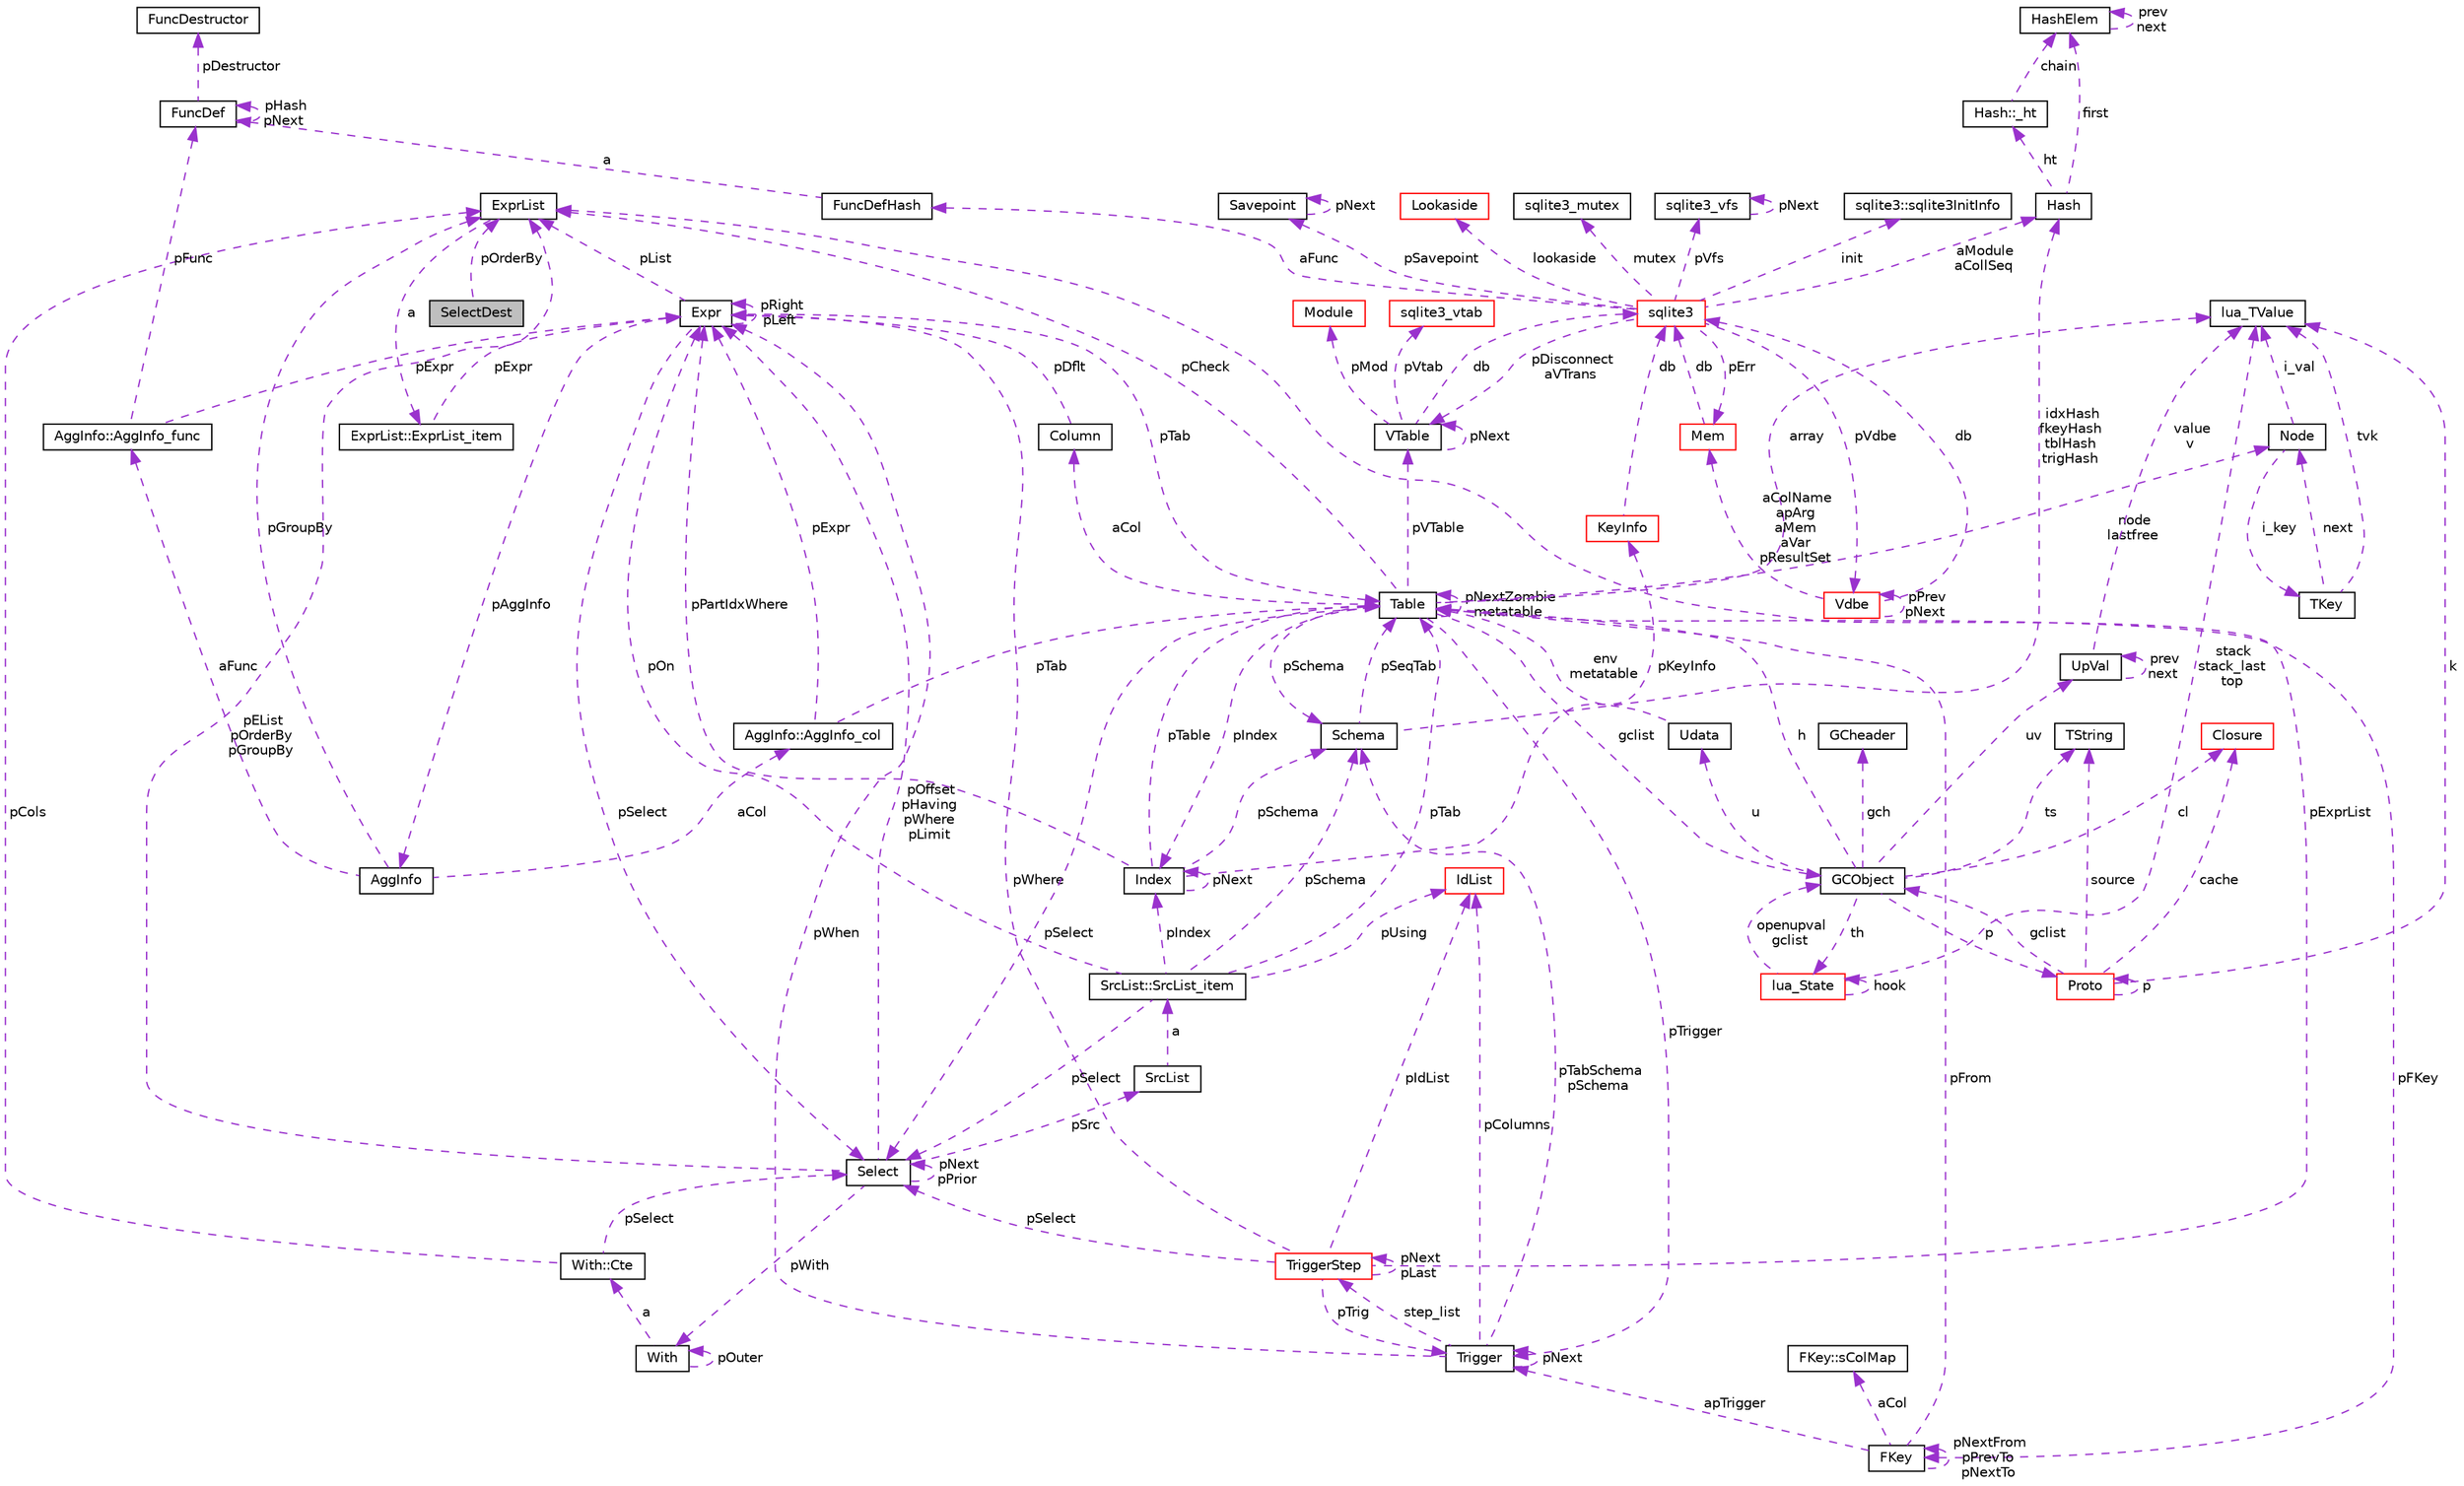 digraph "SelectDest"
{
  edge [fontname="Helvetica",fontsize="10",labelfontname="Helvetica",labelfontsize="10"];
  node [fontname="Helvetica",fontsize="10",shape=record];
  Node1 [label="SelectDest",height=0.2,width=0.4,color="black", fillcolor="grey75", style="filled", fontcolor="black"];
  Node2 -> Node1 [dir="back",color="darkorchid3",fontsize="10",style="dashed",label=" pOrderBy" ];
  Node2 [label="ExprList",height=0.2,width=0.4,color="black", fillcolor="white", style="filled",URL="$struct_expr_list.html"];
  Node3 -> Node2 [dir="back",color="darkorchid3",fontsize="10",style="dashed",label=" a" ];
  Node3 [label="ExprList::ExprList_item",height=0.2,width=0.4,color="black", fillcolor="white", style="filled",URL="$struct_expr_list_1_1_expr_list__item.html"];
  Node4 -> Node3 [dir="back",color="darkorchid3",fontsize="10",style="dashed",label=" pExpr" ];
  Node4 [label="Expr",height=0.2,width=0.4,color="black", fillcolor="white", style="filled",URL="$struct_expr.html"];
  Node5 -> Node4 [dir="back",color="darkorchid3",fontsize="10",style="dashed",label=" pAggInfo" ];
  Node5 [label="AggInfo",height=0.2,width=0.4,color="black", fillcolor="white", style="filled",URL="$struct_agg_info.html"];
  Node6 -> Node5 [dir="back",color="darkorchid3",fontsize="10",style="dashed",label=" aCol" ];
  Node6 [label="AggInfo::AggInfo_col",height=0.2,width=0.4,color="black", fillcolor="white", style="filled",URL="$struct_agg_info_1_1_agg_info__col.html"];
  Node4 -> Node6 [dir="back",color="darkorchid3",fontsize="10",style="dashed",label=" pExpr" ];
  Node7 -> Node6 [dir="back",color="darkorchid3",fontsize="10",style="dashed",label=" pTab" ];
  Node7 [label="Table",height=0.2,width=0.4,color="black", fillcolor="white", style="filled",URL="$struct_table.html"];
  Node8 -> Node7 [dir="back",color="darkorchid3",fontsize="10",style="dashed",label=" node\nlastfree" ];
  Node8 [label="Node",height=0.2,width=0.4,color="black", fillcolor="white", style="filled",URL="$struct_node.html"];
  Node9 -> Node8 [dir="back",color="darkorchid3",fontsize="10",style="dashed",label=" i_val" ];
  Node9 [label="lua_TValue",height=0.2,width=0.4,color="black", fillcolor="white", style="filled",URL="$structlua___t_value.html"];
  Node10 -> Node8 [dir="back",color="darkorchid3",fontsize="10",style="dashed",label=" i_key" ];
  Node10 [label="TKey",height=0.2,width=0.4,color="black", fillcolor="white", style="filled",URL="$union_t_key.html"];
  Node8 -> Node10 [dir="back",color="darkorchid3",fontsize="10",style="dashed",label=" next" ];
  Node9 -> Node10 [dir="back",color="darkorchid3",fontsize="10",style="dashed",label=" tvk" ];
  Node11 -> Node7 [dir="back",color="darkorchid3",fontsize="10",style="dashed",label=" pSchema" ];
  Node11 [label="Schema",height=0.2,width=0.4,color="black", fillcolor="white", style="filled",URL="$struct_schema.html"];
  Node7 -> Node11 [dir="back",color="darkorchid3",fontsize="10",style="dashed",label=" pSeqTab" ];
  Node12 -> Node11 [dir="back",color="darkorchid3",fontsize="10",style="dashed",label=" idxHash\nfkeyHash\ntblHash\ntrigHash" ];
  Node12 [label="Hash",height=0.2,width=0.4,color="black", fillcolor="white", style="filled",URL="$struct_hash.html"];
  Node13 -> Node12 [dir="back",color="darkorchid3",fontsize="10",style="dashed",label=" ht" ];
  Node13 [label="Hash::_ht",height=0.2,width=0.4,color="black", fillcolor="white", style="filled",URL="$struct_hash_1_1__ht.html"];
  Node14 -> Node13 [dir="back",color="darkorchid3",fontsize="10",style="dashed",label=" chain" ];
  Node14 [label="HashElem",height=0.2,width=0.4,color="black", fillcolor="white", style="filled",URL="$struct_hash_elem.html"];
  Node14 -> Node14 [dir="back",color="darkorchid3",fontsize="10",style="dashed",label=" prev\nnext" ];
  Node14 -> Node12 [dir="back",color="darkorchid3",fontsize="10",style="dashed",label=" first" ];
  Node9 -> Node7 [dir="back",color="darkorchid3",fontsize="10",style="dashed",label=" array" ];
  Node15 -> Node7 [dir="back",color="darkorchid3",fontsize="10",style="dashed",label=" aCol" ];
  Node15 [label="Column",height=0.2,width=0.4,color="black", fillcolor="white", style="filled",URL="$struct_column.html"];
  Node4 -> Node15 [dir="back",color="darkorchid3",fontsize="10",style="dashed",label=" pDflt" ];
  Node16 -> Node7 [dir="back",color="darkorchid3",fontsize="10",style="dashed",label=" pFKey" ];
  Node16 [label="FKey",height=0.2,width=0.4,color="black", fillcolor="white", style="filled",URL="$struct_f_key.html"];
  Node17 -> Node16 [dir="back",color="darkorchid3",fontsize="10",style="dashed",label=" aCol" ];
  Node17 [label="FKey::sColMap",height=0.2,width=0.4,color="black", fillcolor="white", style="filled",URL="$struct_f_key_1_1s_col_map.html"];
  Node16 -> Node16 [dir="back",color="darkorchid3",fontsize="10",style="dashed",label=" pNextFrom\npPrevTo\npNextTo" ];
  Node7 -> Node16 [dir="back",color="darkorchid3",fontsize="10",style="dashed",label=" pFrom" ];
  Node18 -> Node16 [dir="back",color="darkorchid3",fontsize="10",style="dashed",label=" apTrigger" ];
  Node18 [label="Trigger",height=0.2,width=0.4,color="black", fillcolor="white", style="filled",URL="$struct_trigger.html"];
  Node19 -> Node18 [dir="back",color="darkorchid3",fontsize="10",style="dashed",label=" step_list" ];
  Node19 [label="TriggerStep",height=0.2,width=0.4,color="red", fillcolor="white", style="filled",URL="$struct_trigger_step.html"];
  Node19 -> Node19 [dir="back",color="darkorchid3",fontsize="10",style="dashed",label=" pNext\npLast" ];
  Node4 -> Node19 [dir="back",color="darkorchid3",fontsize="10",style="dashed",label=" pWhere" ];
  Node20 -> Node19 [dir="back",color="darkorchid3",fontsize="10",style="dashed",label=" pIdList" ];
  Node20 [label="IdList",height=0.2,width=0.4,color="red", fillcolor="white", style="filled",URL="$struct_id_list.html"];
  Node21 -> Node19 [dir="back",color="darkorchid3",fontsize="10",style="dashed",label=" pSelect" ];
  Node21 [label="Select",height=0.2,width=0.4,color="black", fillcolor="white", style="filled",URL="$struct_select.html"];
  Node4 -> Node21 [dir="back",color="darkorchid3",fontsize="10",style="dashed",label=" pOffset\npHaving\npWhere\npLimit" ];
  Node22 -> Node21 [dir="back",color="darkorchid3",fontsize="10",style="dashed",label=" pWith" ];
  Node22 [label="With",height=0.2,width=0.4,color="black", fillcolor="white", style="filled",URL="$struct_with.html"];
  Node23 -> Node22 [dir="back",color="darkorchid3",fontsize="10",style="dashed",label=" a" ];
  Node23 [label="With::Cte",height=0.2,width=0.4,color="black", fillcolor="white", style="filled",URL="$struct_with_1_1_cte.html"];
  Node21 -> Node23 [dir="back",color="darkorchid3",fontsize="10",style="dashed",label=" pSelect" ];
  Node2 -> Node23 [dir="back",color="darkorchid3",fontsize="10",style="dashed",label=" pCols" ];
  Node22 -> Node22 [dir="back",color="darkorchid3",fontsize="10",style="dashed",label=" pOuter" ];
  Node21 -> Node21 [dir="back",color="darkorchid3",fontsize="10",style="dashed",label=" pNext\npPrior" ];
  Node24 -> Node21 [dir="back",color="darkorchid3",fontsize="10",style="dashed",label=" pSrc" ];
  Node24 [label="SrcList",height=0.2,width=0.4,color="black", fillcolor="white", style="filled",URL="$struct_src_list.html"];
  Node25 -> Node24 [dir="back",color="darkorchid3",fontsize="10",style="dashed",label=" a" ];
  Node25 [label="SrcList::SrcList_item",height=0.2,width=0.4,color="black", fillcolor="white", style="filled",URL="$struct_src_list_1_1_src_list__item.html"];
  Node11 -> Node25 [dir="back",color="darkorchid3",fontsize="10",style="dashed",label=" pSchema" ];
  Node4 -> Node25 [dir="back",color="darkorchid3",fontsize="10",style="dashed",label=" pOn" ];
  Node20 -> Node25 [dir="back",color="darkorchid3",fontsize="10",style="dashed",label=" pUsing" ];
  Node7 -> Node25 [dir="back",color="darkorchid3",fontsize="10",style="dashed",label=" pTab" ];
  Node21 -> Node25 [dir="back",color="darkorchid3",fontsize="10",style="dashed",label=" pSelect" ];
  Node26 -> Node25 [dir="back",color="darkorchid3",fontsize="10",style="dashed",label=" pIndex" ];
  Node26 [label="Index",height=0.2,width=0.4,color="black", fillcolor="white", style="filled",URL="$struct_index.html"];
  Node11 -> Node26 [dir="back",color="darkorchid3",fontsize="10",style="dashed",label=" pSchema" ];
  Node4 -> Node26 [dir="back",color="darkorchid3",fontsize="10",style="dashed",label=" pPartIdxWhere" ];
  Node7 -> Node26 [dir="back",color="darkorchid3",fontsize="10",style="dashed",label=" pTable" ];
  Node27 -> Node26 [dir="back",color="darkorchid3",fontsize="10",style="dashed",label=" pKeyInfo" ];
  Node27 [label="KeyInfo",height=0.2,width=0.4,color="red", fillcolor="white", style="filled",URL="$struct_key_info.html"];
  Node28 -> Node27 [dir="back",color="darkorchid3",fontsize="10",style="dashed",label=" db" ];
  Node28 [label="sqlite3",height=0.2,width=0.4,color="red", fillcolor="white", style="filled",URL="$structsqlite3.html"];
  Node29 -> Node28 [dir="back",color="darkorchid3",fontsize="10",style="dashed",label=" pErr" ];
  Node29 [label="Mem",height=0.2,width=0.4,color="red", fillcolor="white", style="filled",URL="$struct_mem.html"];
  Node28 -> Node29 [dir="back",color="darkorchid3",fontsize="10",style="dashed",label=" db" ];
  Node30 -> Node28 [dir="back",color="darkorchid3",fontsize="10",style="dashed",label=" pVdbe" ];
  Node30 [label="Vdbe",height=0.2,width=0.4,color="red", fillcolor="white", style="filled",URL="$struct_vdbe.html"];
  Node30 -> Node30 [dir="back",color="darkorchid3",fontsize="10",style="dashed",label=" pPrev\npNext" ];
  Node29 -> Node30 [dir="back",color="darkorchid3",fontsize="10",style="dashed",label=" aColName\napArg\naMem\naVar\npResultSet" ];
  Node28 -> Node30 [dir="back",color="darkorchid3",fontsize="10",style="dashed",label=" db" ];
  Node31 -> Node28 [dir="back",color="darkorchid3",fontsize="10",style="dashed",label=" pSavepoint" ];
  Node31 [label="Savepoint",height=0.2,width=0.4,color="black", fillcolor="white", style="filled",URL="$struct_savepoint.html"];
  Node31 -> Node31 [dir="back",color="darkorchid3",fontsize="10",style="dashed",label=" pNext" ];
  Node32 -> Node28 [dir="back",color="darkorchid3",fontsize="10",style="dashed",label=" aFunc" ];
  Node32 [label="FuncDefHash",height=0.2,width=0.4,color="black", fillcolor="white", style="filled",URL="$struct_func_def_hash.html"];
  Node33 -> Node32 [dir="back",color="darkorchid3",fontsize="10",style="dashed",label=" a" ];
  Node33 [label="FuncDef",height=0.2,width=0.4,color="black", fillcolor="white", style="filled",URL="$struct_func_def.html"];
  Node34 -> Node33 [dir="back",color="darkorchid3",fontsize="10",style="dashed",label=" pDestructor" ];
  Node34 [label="FuncDestructor",height=0.2,width=0.4,color="black", fillcolor="white", style="filled",URL="$struct_func_destructor.html"];
  Node33 -> Node33 [dir="back",color="darkorchid3",fontsize="10",style="dashed",label=" pHash\npNext" ];
  Node35 -> Node28 [dir="back",color="darkorchid3",fontsize="10",style="dashed",label=" lookaside" ];
  Node35 [label="Lookaside",height=0.2,width=0.4,color="red", fillcolor="white", style="filled",URL="$struct_lookaside.html"];
  Node36 -> Node28 [dir="back",color="darkorchid3",fontsize="10",style="dashed",label=" mutex" ];
  Node36 [label="sqlite3_mutex",height=0.2,width=0.4,color="black", fillcolor="white", style="filled",URL="$structsqlite3__mutex.html"];
  Node37 -> Node28 [dir="back",color="darkorchid3",fontsize="10",style="dashed",label=" pVfs" ];
  Node37 [label="sqlite3_vfs",height=0.2,width=0.4,color="black", fillcolor="white", style="filled",URL="$structsqlite3__vfs.html"];
  Node37 -> Node37 [dir="back",color="darkorchid3",fontsize="10",style="dashed",label=" pNext" ];
  Node38 -> Node28 [dir="back",color="darkorchid3",fontsize="10",style="dashed",label=" init" ];
  Node38 [label="sqlite3::sqlite3InitInfo",height=0.2,width=0.4,color="black", fillcolor="white", style="filled",URL="$structsqlite3_1_1sqlite3_init_info.html"];
  Node39 -> Node28 [dir="back",color="darkorchid3",fontsize="10",style="dashed",label=" pDisconnect\naVTrans" ];
  Node39 [label="VTable",height=0.2,width=0.4,color="black", fillcolor="white", style="filled",URL="$struct_v_table.html"];
  Node28 -> Node39 [dir="back",color="darkorchid3",fontsize="10",style="dashed",label=" db" ];
  Node39 -> Node39 [dir="back",color="darkorchid3",fontsize="10",style="dashed",label=" pNext" ];
  Node40 -> Node39 [dir="back",color="darkorchid3",fontsize="10",style="dashed",label=" pMod" ];
  Node40 [label="Module",height=0.2,width=0.4,color="red", fillcolor="white", style="filled",URL="$struct_module.html"];
  Node41 -> Node39 [dir="back",color="darkorchid3",fontsize="10",style="dashed",label=" pVtab" ];
  Node41 [label="sqlite3_vtab",height=0.2,width=0.4,color="red", fillcolor="white", style="filled",URL="$structsqlite3__vtab.html"];
  Node12 -> Node28 [dir="back",color="darkorchid3",fontsize="10",style="dashed",label=" aModule\naCollSeq" ];
  Node26 -> Node26 [dir="back",color="darkorchid3",fontsize="10",style="dashed",label=" pNext" ];
  Node2 -> Node21 [dir="back",color="darkorchid3",fontsize="10",style="dashed",label=" pEList\npOrderBy\npGroupBy" ];
  Node18 -> Node19 [dir="back",color="darkorchid3",fontsize="10",style="dashed",label=" pTrig" ];
  Node2 -> Node19 [dir="back",color="darkorchid3",fontsize="10",style="dashed",label=" pExprList" ];
  Node11 -> Node18 [dir="back",color="darkorchid3",fontsize="10",style="dashed",label=" pTabSchema\npSchema" ];
  Node4 -> Node18 [dir="back",color="darkorchid3",fontsize="10",style="dashed",label=" pWhen" ];
  Node20 -> Node18 [dir="back",color="darkorchid3",fontsize="10",style="dashed",label=" pColumns" ];
  Node18 -> Node18 [dir="back",color="darkorchid3",fontsize="10",style="dashed",label=" pNext" ];
  Node39 -> Node7 [dir="back",color="darkorchid3",fontsize="10",style="dashed",label=" pVTable" ];
  Node7 -> Node7 [dir="back",color="darkorchid3",fontsize="10",style="dashed",label=" pNextZombie\nmetatable" ];
  Node18 -> Node7 [dir="back",color="darkorchid3",fontsize="10",style="dashed",label=" pTrigger" ];
  Node21 -> Node7 [dir="back",color="darkorchid3",fontsize="10",style="dashed",label=" pSelect" ];
  Node42 -> Node7 [dir="back",color="darkorchid3",fontsize="10",style="dashed",label=" gclist" ];
  Node42 [label="GCObject",height=0.2,width=0.4,color="black", fillcolor="white", style="filled",URL="$union_g_c_object.html"];
  Node43 -> Node42 [dir="back",color="darkorchid3",fontsize="10",style="dashed",label=" uv" ];
  Node43 [label="UpVal",height=0.2,width=0.4,color="black", fillcolor="white", style="filled",URL="$struct_up_val.html"];
  Node43 -> Node43 [dir="back",color="darkorchid3",fontsize="10",style="dashed",label=" prev\nnext" ];
  Node9 -> Node43 [dir="back",color="darkorchid3",fontsize="10",style="dashed",label=" value\nv" ];
  Node44 -> Node42 [dir="back",color="darkorchid3",fontsize="10",style="dashed",label=" p" ];
  Node44 [label="Proto",height=0.2,width=0.4,color="red", fillcolor="white", style="filled",URL="$struct_proto.html"];
  Node9 -> Node44 [dir="back",color="darkorchid3",fontsize="10",style="dashed",label=" k" ];
  Node44 -> Node44 [dir="back",color="darkorchid3",fontsize="10",style="dashed",label=" p" ];
  Node45 -> Node44 [dir="back",color="darkorchid3",fontsize="10",style="dashed",label=" source" ];
  Node45 [label="TString",height=0.2,width=0.4,color="black", fillcolor="white", style="filled",URL="$union_t_string.html"];
  Node46 -> Node44 [dir="back",color="darkorchid3",fontsize="10",style="dashed",label=" cache" ];
  Node46 [label="Closure",height=0.2,width=0.4,color="red", fillcolor="white", style="filled",URL="$union_closure.html"];
  Node42 -> Node44 [dir="back",color="darkorchid3",fontsize="10",style="dashed",label=" gclist" ];
  Node45 -> Node42 [dir="back",color="darkorchid3",fontsize="10",style="dashed",label=" ts" ];
  Node46 -> Node42 [dir="back",color="darkorchid3",fontsize="10",style="dashed",label=" cl" ];
  Node47 -> Node42 [dir="back",color="darkorchid3",fontsize="10",style="dashed",label=" gch" ];
  Node47 [label="GCheader",height=0.2,width=0.4,color="black", fillcolor="white", style="filled",URL="$struct_g_cheader.html"];
  Node7 -> Node42 [dir="back",color="darkorchid3",fontsize="10",style="dashed",label=" h" ];
  Node48 -> Node42 [dir="back",color="darkorchid3",fontsize="10",style="dashed",label=" u" ];
  Node48 [label="Udata",height=0.2,width=0.4,color="black", fillcolor="white", style="filled",URL="$union_udata.html"];
  Node7 -> Node48 [dir="back",color="darkorchid3",fontsize="10",style="dashed",label=" env\nmetatable" ];
  Node49 -> Node42 [dir="back",color="darkorchid3",fontsize="10",style="dashed",label=" th" ];
  Node49 [label="lua_State",height=0.2,width=0.4,color="red", fillcolor="white", style="filled",URL="$structlua___state.html"];
  Node9 -> Node49 [dir="back",color="darkorchid3",fontsize="10",style="dashed",label=" stack\nstack_last\ntop" ];
  Node42 -> Node49 [dir="back",color="darkorchid3",fontsize="10",style="dashed",label=" openupval\ngclist" ];
  Node49 -> Node49 [dir="back",color="darkorchid3",fontsize="10",style="dashed",label=" hook" ];
  Node2 -> Node7 [dir="back",color="darkorchid3",fontsize="10",style="dashed",label=" pCheck" ];
  Node26 -> Node7 [dir="back",color="darkorchid3",fontsize="10",style="dashed",label=" pIndex" ];
  Node50 -> Node5 [dir="back",color="darkorchid3",fontsize="10",style="dashed",label=" aFunc" ];
  Node50 [label="AggInfo::AggInfo_func",height=0.2,width=0.4,color="black", fillcolor="white", style="filled",URL="$struct_agg_info_1_1_agg_info__func.html"];
  Node4 -> Node50 [dir="back",color="darkorchid3",fontsize="10",style="dashed",label=" pExpr" ];
  Node33 -> Node50 [dir="back",color="darkorchid3",fontsize="10",style="dashed",label=" pFunc" ];
  Node2 -> Node5 [dir="back",color="darkorchid3",fontsize="10",style="dashed",label=" pGroupBy" ];
  Node4 -> Node4 [dir="back",color="darkorchid3",fontsize="10",style="dashed",label=" pRight\npLeft" ];
  Node7 -> Node4 [dir="back",color="darkorchid3",fontsize="10",style="dashed",label=" pTab" ];
  Node21 -> Node4 [dir="back",color="darkorchid3",fontsize="10",style="dashed",label=" pSelect" ];
  Node2 -> Node4 [dir="back",color="darkorchid3",fontsize="10",style="dashed",label=" pList" ];
}
